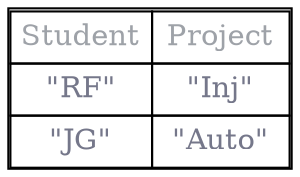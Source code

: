   digraph html {
abc [shape=none, margin=0, label=<
        <TABLE  CELLBORDER="0" CELLSPACING="0" CELLPADDING="4">
            <TR BGCOLOR="#1B1F24" >
                    <TD BORDER="1px solid #d4d4d4"><FONT COLOR="#9EA2A8">Student</FONT></TD>
                    <TD BORDER="1px solid #d4d4d4"><FONT COLOR="#9EA2A8">Project</FONT></TD>
            </TR><TR BGCOLOR="#EBEBEB"><TD BORDER="1px solid #d4d4d4"><FONT COLOR="#75778A">"RF"</FONT></TD><TD BORDER="1px solid #d4d4d4"><FONT COLOR="#75778A"> "Inj" </FONT></TD></TR>
<TR BGCOLOR="#EBEBEB"><TD BORDER="1px solid #d4d4d4"><FONT COLOR="#75778A">"JG"</FONT></TD><TD BORDER="1px solid #d4d4d4"><FONT COLOR="#75778A"> "Auto" </FONT></TD></TR>
</TABLE>>]}
